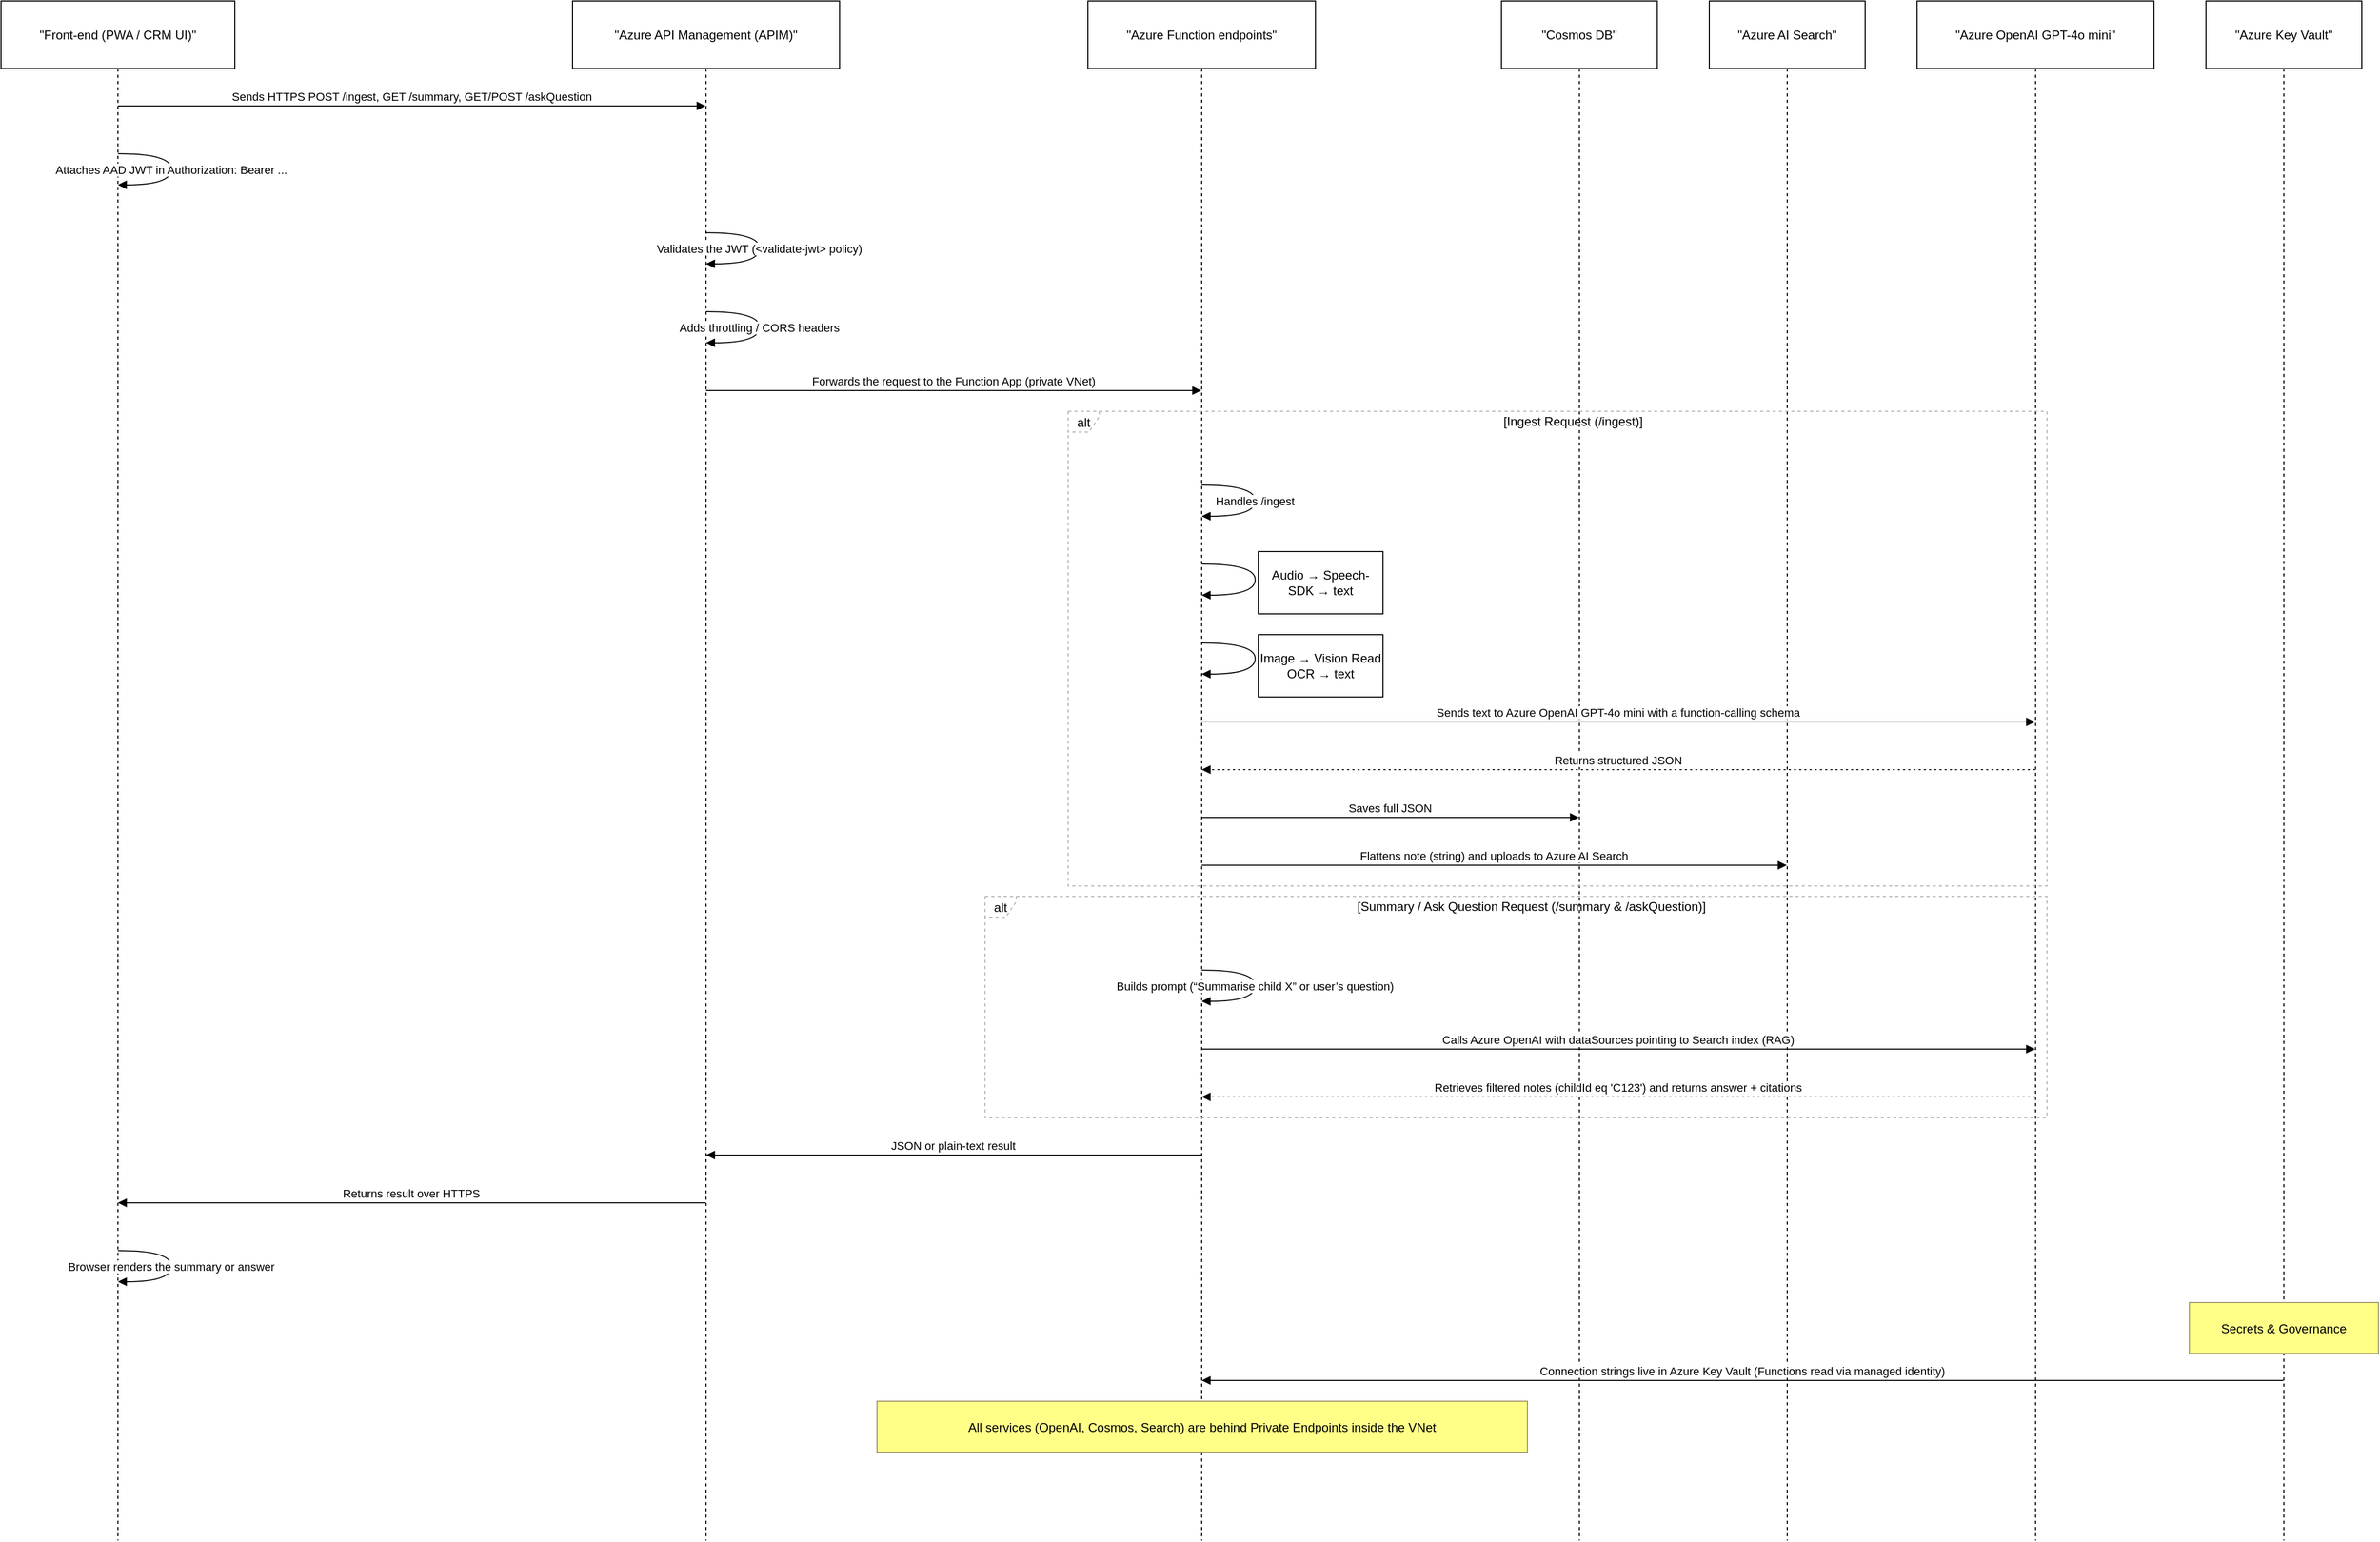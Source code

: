 <mxfile version="27.1.6">
  <diagram id="lSDsC8SnYudRtWLSKoH4" name="Page-1">
    <mxGraphModel dx="1551" dy="1151" grid="1" gridSize="10" guides="1" tooltips="1" connect="1" arrows="1" fold="1" page="1" pageScale="1" pageWidth="850" pageHeight="1100" math="0" shadow="0">
      <root>
        <mxCell id="0" />
        <mxCell id="1" parent="0" />
        <mxCell id="2" value="&quot;Front-end (PWA / CRM UI)&quot;" style="shape=umlLifeline;perimeter=lifelinePerimeter;whiteSpace=wrap;container=1;dropTarget=0;collapsible=0;recursiveResize=0;outlineConnect=0;portConstraint=eastwest;newEdgeStyle={&quot;edgeStyle&quot;:&quot;elbowEdgeStyle&quot;,&quot;elbow&quot;:&quot;vertical&quot;,&quot;curved&quot;:0,&quot;rounded&quot;:0};size=65;" parent="1" vertex="1">
          <mxGeometry width="225" height="1482" as="geometry" />
        </mxCell>
        <mxCell id="3" value="&quot;Azure API Management (APIM)&quot;" style="shape=umlLifeline;perimeter=lifelinePerimeter;whiteSpace=wrap;container=1;dropTarget=0;collapsible=0;recursiveResize=0;outlineConnect=0;portConstraint=eastwest;newEdgeStyle={&quot;edgeStyle&quot;:&quot;elbowEdgeStyle&quot;,&quot;elbow&quot;:&quot;vertical&quot;,&quot;curved&quot;:0,&quot;rounded&quot;:0};size=65;" parent="1" vertex="1">
          <mxGeometry x="550" width="257" height="1482" as="geometry" />
        </mxCell>
        <mxCell id="4" value="&quot;Azure Function endpoints&quot;" style="shape=umlLifeline;perimeter=lifelinePerimeter;whiteSpace=wrap;container=1;dropTarget=0;collapsible=0;recursiveResize=0;outlineConnect=0;portConstraint=eastwest;newEdgeStyle={&quot;edgeStyle&quot;:&quot;elbowEdgeStyle&quot;,&quot;elbow&quot;:&quot;vertical&quot;,&quot;curved&quot;:0,&quot;rounded&quot;:0};size=65;" parent="1" vertex="1">
          <mxGeometry x="1046" width="219" height="1482" as="geometry" />
        </mxCell>
        <mxCell id="5" value="&quot;Cosmos DB&quot;" style="shape=umlLifeline;perimeter=lifelinePerimeter;whiteSpace=wrap;container=1;dropTarget=0;collapsible=0;recursiveResize=0;outlineConnect=0;portConstraint=eastwest;newEdgeStyle={&quot;edgeStyle&quot;:&quot;elbowEdgeStyle&quot;,&quot;elbow&quot;:&quot;vertical&quot;,&quot;curved&quot;:0,&quot;rounded&quot;:0};size=65;" parent="1" vertex="1">
          <mxGeometry x="1444" width="150" height="1482" as="geometry" />
        </mxCell>
        <mxCell id="6" value="&quot;Azure AI Search&quot;" style="shape=umlLifeline;perimeter=lifelinePerimeter;whiteSpace=wrap;container=1;dropTarget=0;collapsible=0;recursiveResize=0;outlineConnect=0;portConstraint=eastwest;newEdgeStyle={&quot;edgeStyle&quot;:&quot;elbowEdgeStyle&quot;,&quot;elbow&quot;:&quot;vertical&quot;,&quot;curved&quot;:0,&quot;rounded&quot;:0};size=65;" parent="1" vertex="1">
          <mxGeometry x="1644" width="150" height="1482" as="geometry" />
        </mxCell>
        <mxCell id="7" value="&quot;Azure OpenAI GPT-4o mini&quot;" style="shape=umlLifeline;perimeter=lifelinePerimeter;whiteSpace=wrap;container=1;dropTarget=0;collapsible=0;recursiveResize=0;outlineConnect=0;portConstraint=eastwest;newEdgeStyle={&quot;edgeStyle&quot;:&quot;elbowEdgeStyle&quot;,&quot;elbow&quot;:&quot;vertical&quot;,&quot;curved&quot;:0,&quot;rounded&quot;:0};size=65;" parent="1" vertex="1">
          <mxGeometry x="1844" width="228" height="1482" as="geometry" />
        </mxCell>
        <mxCell id="8" value="&quot;Azure Key Vault&quot;" style="shape=umlLifeline;perimeter=lifelinePerimeter;whiteSpace=wrap;container=1;dropTarget=0;collapsible=0;recursiveResize=0;outlineConnect=0;portConstraint=eastwest;newEdgeStyle={&quot;edgeStyle&quot;:&quot;elbowEdgeStyle&quot;,&quot;elbow&quot;:&quot;vertical&quot;,&quot;curved&quot;:0,&quot;rounded&quot;:0};size=65;" parent="1" vertex="1">
          <mxGeometry x="2122" width="150" height="1482" as="geometry" />
        </mxCell>
        <mxCell id="9" value="alt" style="shape=umlFrame;dashed=1;pointerEvents=0;dropTarget=0;strokeColor=#B3B3B3;height=20;width=30" parent="1" vertex="1">
          <mxGeometry x="1027" y="395" width="942" height="457" as="geometry" />
        </mxCell>
        <mxCell id="10" value="[Ingest Request (/ingest)]" style="text;strokeColor=none;fillColor=none;align=center;verticalAlign=middle;whiteSpace=wrap;" parent="9" vertex="1">
          <mxGeometry x="30" width="912" height="20" as="geometry" />
        </mxCell>
        <mxCell id="11" value="alt" style="shape=umlFrame;dashed=1;pointerEvents=0;dropTarget=0;strokeColor=#B3B3B3;height=20;width=30" parent="1" vertex="1">
          <mxGeometry x="947" y="862" width="1022" height="213" as="geometry" />
        </mxCell>
        <mxCell id="12" value="[Summary / Ask Question Request (/summary &amp; /askQuestion)]" style="text;strokeColor=none;fillColor=none;align=center;verticalAlign=middle;whiteSpace=wrap;" parent="11" vertex="1">
          <mxGeometry x="30" width="992" height="20" as="geometry" />
        </mxCell>
        <mxCell id="13" value="Sends HTTPS POST /ingest, GET /summary, GET/POST /askQuestion" style="verticalAlign=bottom;edgeStyle=elbowEdgeStyle;elbow=vertical;curved=0;rounded=0;endArrow=block;" parent="1" source="2" target="3" edge="1">
          <mxGeometry relative="1" as="geometry">
            <Array as="points">
              <mxPoint x="404" y="101" />
            </Array>
          </mxGeometry>
        </mxCell>
        <mxCell id="14" value="Attaches AAD JWT in Authorization: Bearer ..." style="curved=1;endArrow=block;" parent="1" source="2" target="2" edge="1">
          <mxGeometry relative="1" as="geometry">
            <Array as="points">
              <mxPoint x="164" y="147" />
              <mxPoint x="164" y="177" />
            </Array>
          </mxGeometry>
        </mxCell>
        <mxCell id="15" value="Validates the JWT (&lt;validate-jwt&gt; policy)" style="curved=1;endArrow=block;" parent="1" source="3" target="3" edge="1">
          <mxGeometry relative="1" as="geometry">
            <Array as="points">
              <mxPoint x="730" y="223" />
              <mxPoint x="730" y="253" />
            </Array>
          </mxGeometry>
        </mxCell>
        <mxCell id="16" value="Adds throttling / CORS headers" style="curved=1;endArrow=block;" parent="1" source="3" target="3" edge="1">
          <mxGeometry relative="1" as="geometry">
            <Array as="points">
              <mxPoint x="730" y="299" />
              <mxPoint x="730" y="329" />
            </Array>
          </mxGeometry>
        </mxCell>
        <mxCell id="17" value="Forwards the request to the Function App (private VNet)" style="verticalAlign=bottom;edgeStyle=elbowEdgeStyle;elbow=vertical;curved=0;rounded=0;endArrow=block;" parent="1" source="3" target="4" edge="1">
          <mxGeometry relative="1" as="geometry">
            <Array as="points">
              <mxPoint x="926" y="375" />
            </Array>
          </mxGeometry>
        </mxCell>
        <mxCell id="18" value="Handles /ingest" style="curved=1;endArrow=block;" parent="1" source="4" target="4" edge="1">
          <mxGeometry relative="1" as="geometry">
            <Array as="points">
              <mxPoint x="1207" y="466" />
              <mxPoint x="1207" y="496" />
            </Array>
          </mxGeometry>
        </mxCell>
        <mxCell id="19" value="" style="curved=1;endArrow=block;" parent="1" source="4" target="4" edge="1">
          <mxGeometry relative="1" as="geometry">
            <Array as="points">
              <mxPoint x="1207" y="542" />
              <mxPoint x="1207" y="572" />
            </Array>
            <mxPoint as="offset" />
          </mxGeometry>
        </mxCell>
        <mxCell id="20" value="" style="curved=1;endArrow=block;" parent="1" source="4" target="4" edge="1">
          <mxGeometry relative="1" as="geometry">
            <Array as="points">
              <mxPoint x="1207" y="618" />
              <mxPoint x="1207" y="648" />
            </Array>
            <mxPoint as="offset" />
          </mxGeometry>
        </mxCell>
        <mxCell id="21" value="Sends text to Azure OpenAI GPT-4o mini with a function-calling schema" style="verticalAlign=bottom;edgeStyle=elbowEdgeStyle;elbow=vertical;curved=0;rounded=0;endArrow=block;" parent="1" source="4" target="7" edge="1">
          <mxGeometry relative="1" as="geometry">
            <Array as="points">
              <mxPoint x="1565" y="694" />
            </Array>
          </mxGeometry>
        </mxCell>
        <mxCell id="22" value="Returns structured JSON" style="verticalAlign=bottom;edgeStyle=elbowEdgeStyle;elbow=vertical;curved=0;rounded=0;dashed=1;dashPattern=2 3;endArrow=block;" parent="1" source="7" target="4" edge="1">
          <mxGeometry relative="1" as="geometry">
            <Array as="points">
              <mxPoint x="1568" y="740" />
            </Array>
          </mxGeometry>
        </mxCell>
        <mxCell id="23" value="Saves full JSON" style="verticalAlign=bottom;edgeStyle=elbowEdgeStyle;elbow=vertical;curved=0;rounded=0;endArrow=block;" parent="1" source="4" target="5" edge="1">
          <mxGeometry relative="1" as="geometry">
            <Array as="points">
              <mxPoint x="1346" y="786" />
            </Array>
          </mxGeometry>
        </mxCell>
        <mxCell id="24" value="Flattens note (string) and uploads to Azure AI Search" style="verticalAlign=bottom;edgeStyle=elbowEdgeStyle;elbow=vertical;curved=0;rounded=0;endArrow=block;" parent="1" source="4" target="6" edge="1">
          <mxGeometry relative="1" as="geometry">
            <Array as="points">
              <mxPoint x="1446" y="832" />
            </Array>
          </mxGeometry>
        </mxCell>
        <mxCell id="25" value="Builds prompt (“Summarise child X” or user’s question)" style="curved=1;endArrow=block;" parent="1" source="4" target="4" edge="1">
          <mxGeometry relative="1" as="geometry">
            <Array as="points">
              <mxPoint x="1207" y="933" />
              <mxPoint x="1207" y="963" />
            </Array>
          </mxGeometry>
        </mxCell>
        <mxCell id="26" value="Calls Azure OpenAI with dataSources pointing to Search index (RAG)" style="verticalAlign=bottom;edgeStyle=elbowEdgeStyle;elbow=vertical;curved=0;rounded=0;endArrow=block;" parent="1" source="4" target="7" edge="1">
          <mxGeometry relative="1" as="geometry">
            <Array as="points">
              <mxPoint x="1565" y="1009" />
            </Array>
          </mxGeometry>
        </mxCell>
        <mxCell id="27" value="Retrieves filtered notes (childId eq &#39;C123&#39;) and returns answer + citations" style="verticalAlign=bottom;edgeStyle=elbowEdgeStyle;elbow=vertical;curved=0;rounded=0;dashed=1;dashPattern=2 3;endArrow=block;" parent="1" source="7" target="4" edge="1">
          <mxGeometry relative="1" as="geometry">
            <Array as="points">
              <mxPoint x="1568" y="1055" />
            </Array>
          </mxGeometry>
        </mxCell>
        <mxCell id="28" value="JSON or plain-text result" style="verticalAlign=bottom;edgeStyle=elbowEdgeStyle;elbow=vertical;curved=0;rounded=0;endArrow=block;" parent="1" source="4" target="3" edge="1">
          <mxGeometry relative="1" as="geometry">
            <Array as="points">
              <mxPoint x="929" y="1111" />
            </Array>
          </mxGeometry>
        </mxCell>
        <mxCell id="29" value="Returns result over HTTPS" style="verticalAlign=bottom;edgeStyle=elbowEdgeStyle;elbow=vertical;curved=0;rounded=0;endArrow=block;" parent="1" source="3" target="2" edge="1">
          <mxGeometry relative="1" as="geometry">
            <Array as="points">
              <mxPoint x="407" y="1157" />
            </Array>
          </mxGeometry>
        </mxCell>
        <mxCell id="30" value="Browser renders the summary or answer" style="curved=1;endArrow=block;" parent="1" source="2" target="2" edge="1">
          <mxGeometry relative="1" as="geometry">
            <Array as="points">
              <mxPoint x="164" y="1203" />
              <mxPoint x="164" y="1233" />
            </Array>
          </mxGeometry>
        </mxCell>
        <mxCell id="31" value="Connection strings live in Azure Key Vault (Functions read via managed identity)" style="verticalAlign=bottom;edgeStyle=elbowEdgeStyle;elbow=vertical;curved=0;rounded=0;endArrow=block;" parent="1" source="8" target="4" edge="1">
          <mxGeometry relative="1" as="geometry">
            <Array as="points">
              <mxPoint x="1688" y="1328" />
            </Array>
          </mxGeometry>
        </mxCell>
        <mxCell id="32" value="Secrets &amp; Governance" style="fillColor=#ffff88;strokeColor=#9E916F;" parent="1" vertex="1">
          <mxGeometry x="2106" y="1253" width="182" height="49" as="geometry" />
        </mxCell>
        <mxCell id="33" value="All services (OpenAI, Cosmos, Search) are behind Private Endpoints inside the VNet" style="fillColor=#ffff88;strokeColor=#9E916F;" parent="1" vertex="1">
          <mxGeometry x="843" y="1348" width="626" height="49" as="geometry" />
        </mxCell>
        <mxCell id="p2viLyyu5a0Ub3dGhguS-34" value="Audio → Speech-SDK → text" style="rounded=0;whiteSpace=wrap;html=1;" vertex="1" parent="1">
          <mxGeometry x="1210" y="530" width="120" height="60" as="geometry" />
        </mxCell>
        <mxCell id="p2viLyyu5a0Ub3dGhguS-37" value="Image → Vision Read OCR → text" style="rounded=0;whiteSpace=wrap;html=1;" vertex="1" parent="1">
          <mxGeometry x="1210" y="610" width="120" height="60" as="geometry" />
        </mxCell>
      </root>
    </mxGraphModel>
  </diagram>
</mxfile>
